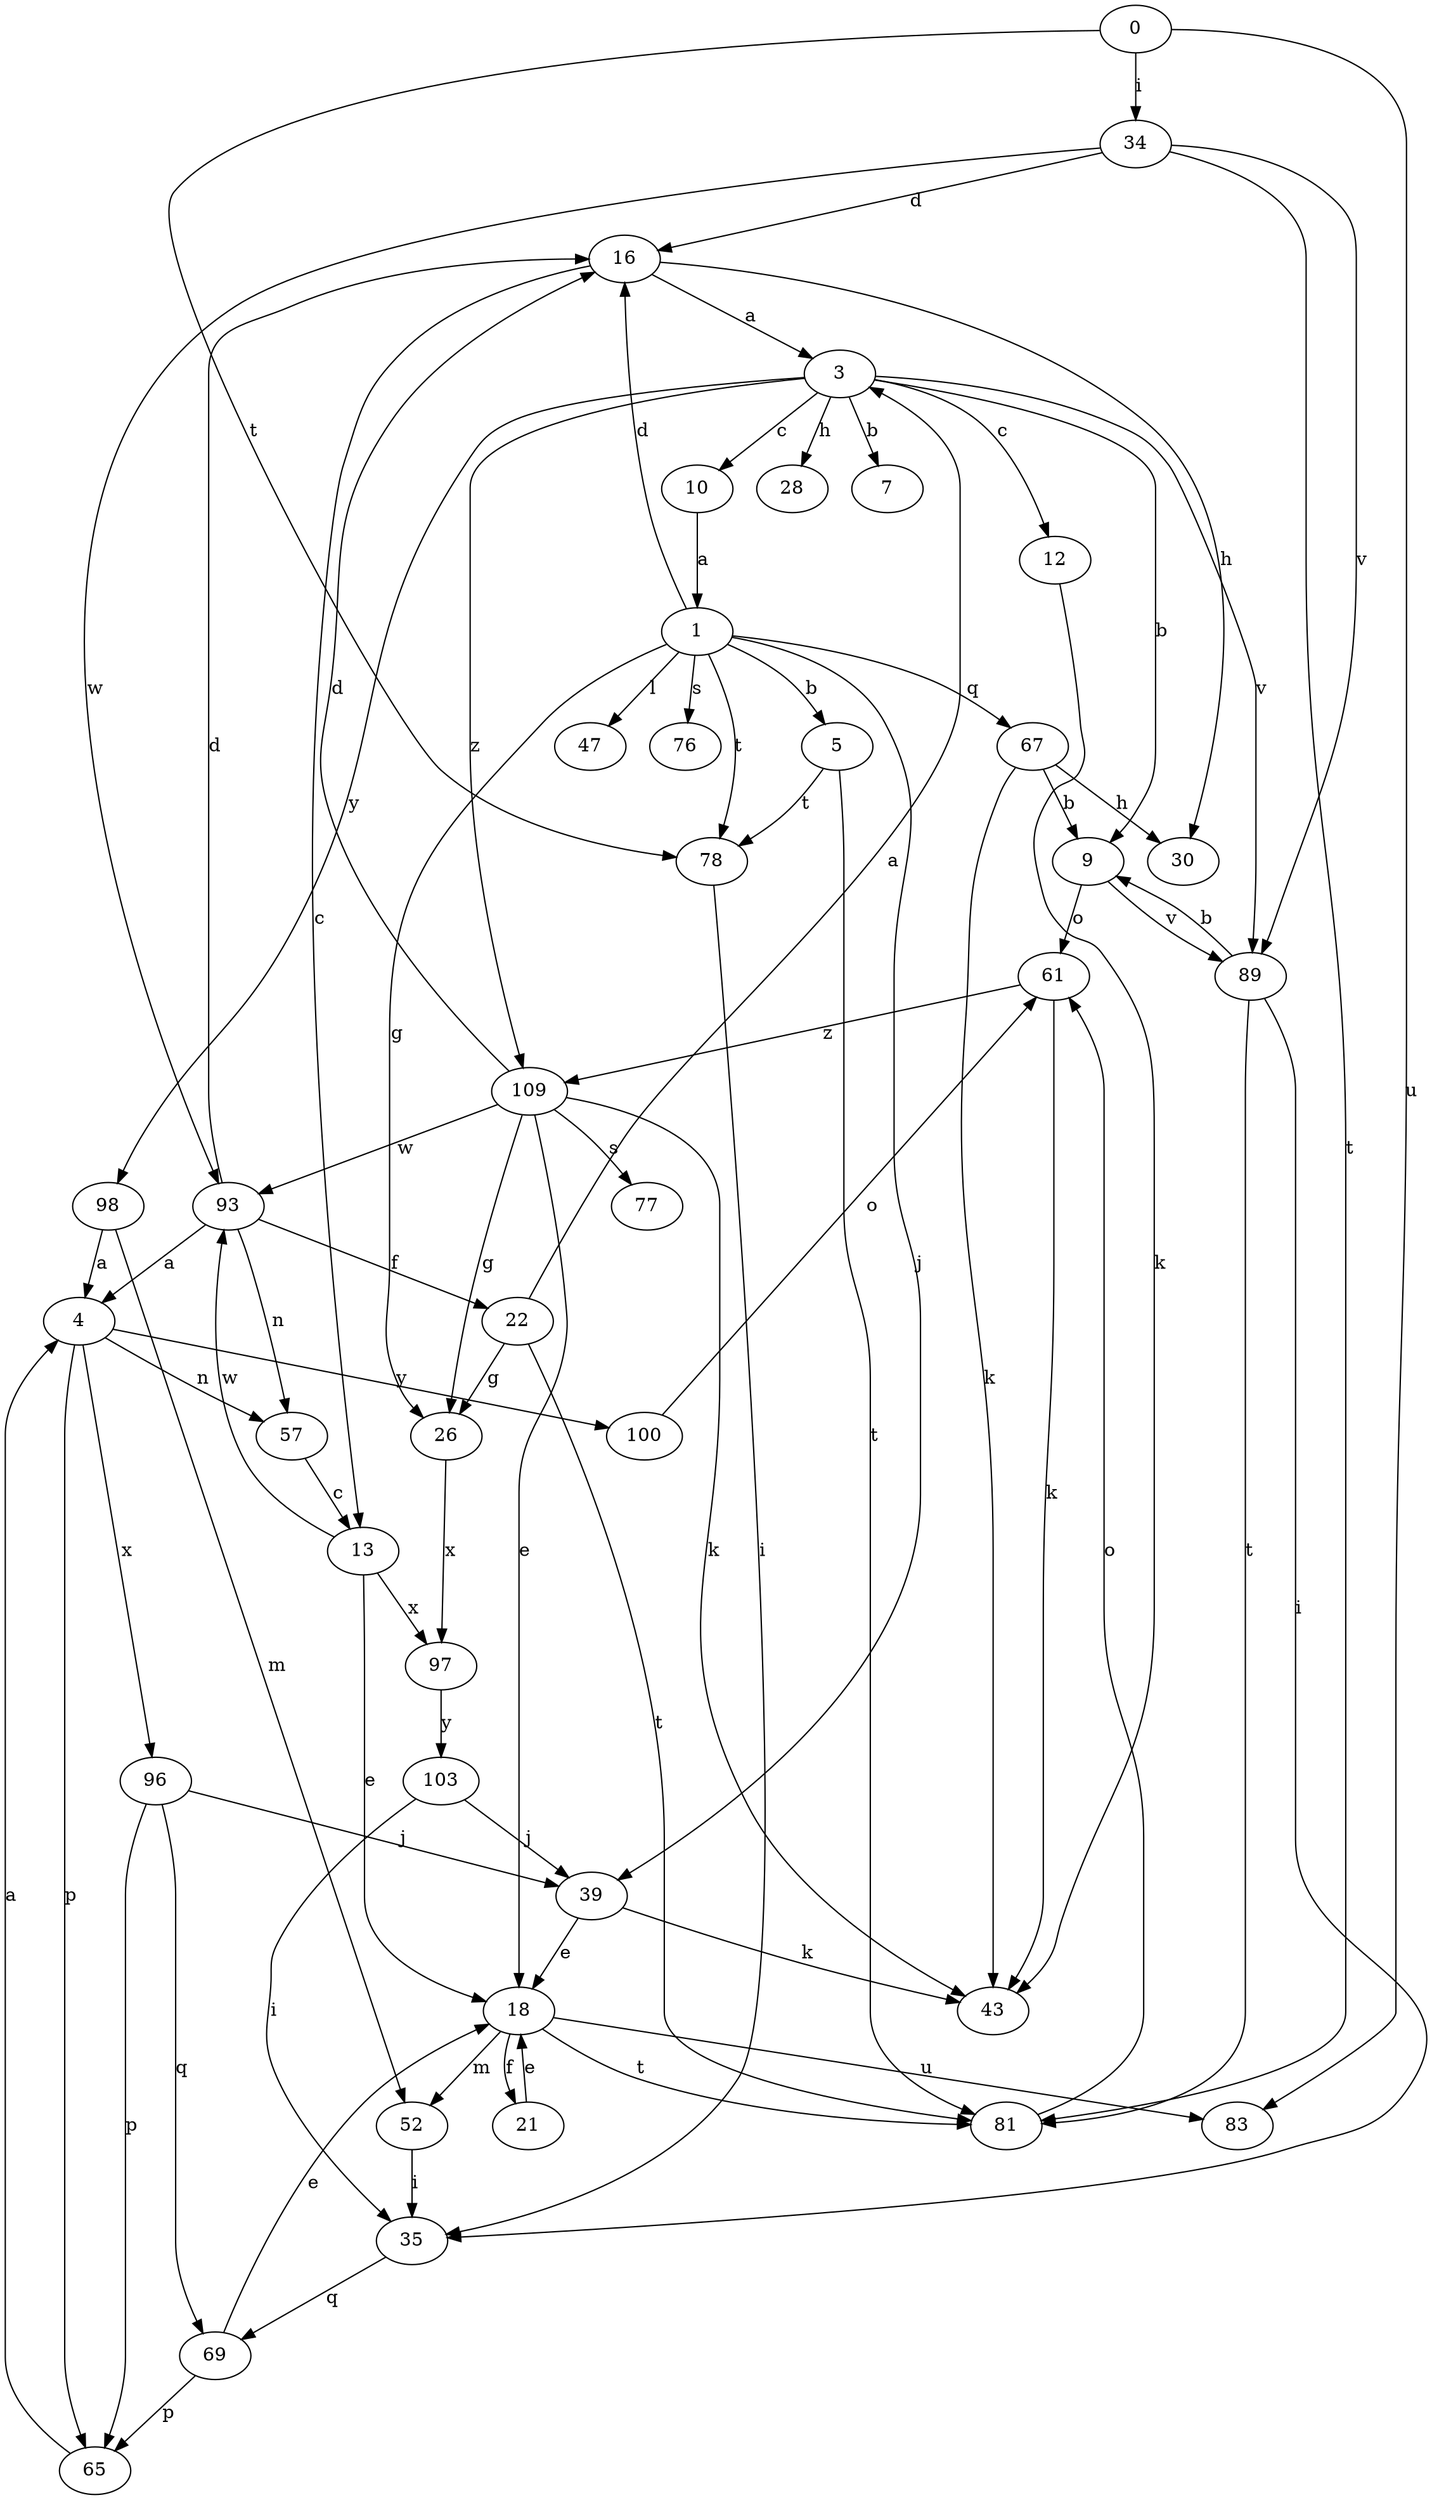 strict digraph  {
0;
1;
3;
4;
5;
7;
9;
10;
12;
13;
16;
18;
21;
22;
26;
28;
30;
34;
35;
39;
43;
47;
52;
57;
61;
65;
67;
69;
76;
77;
78;
81;
83;
89;
93;
96;
97;
98;
100;
103;
109;
0 -> 34  [label=i];
0 -> 78  [label=t];
0 -> 83  [label=u];
1 -> 5  [label=b];
1 -> 16  [label=d];
1 -> 26  [label=g];
1 -> 39  [label=j];
1 -> 47  [label=l];
1 -> 67  [label=q];
1 -> 76  [label=s];
1 -> 78  [label=t];
3 -> 7  [label=b];
3 -> 9  [label=b];
3 -> 10  [label=c];
3 -> 12  [label=c];
3 -> 28  [label=h];
3 -> 89  [label=v];
3 -> 98  [label=y];
3 -> 109  [label=z];
4 -> 57  [label=n];
4 -> 65  [label=p];
4 -> 96  [label=x];
4 -> 100  [label=y];
5 -> 78  [label=t];
5 -> 81  [label=t];
9 -> 61  [label=o];
9 -> 89  [label=v];
10 -> 1  [label=a];
12 -> 43  [label=k];
13 -> 18  [label=e];
13 -> 93  [label=w];
13 -> 97  [label=x];
16 -> 3  [label=a];
16 -> 13  [label=c];
16 -> 30  [label=h];
18 -> 21  [label=f];
18 -> 52  [label=m];
18 -> 81  [label=t];
18 -> 83  [label=u];
21 -> 18  [label=e];
22 -> 3  [label=a];
22 -> 26  [label=g];
22 -> 81  [label=t];
26 -> 97  [label=x];
34 -> 16  [label=d];
34 -> 81  [label=t];
34 -> 89  [label=v];
34 -> 93  [label=w];
35 -> 69  [label=q];
39 -> 18  [label=e];
39 -> 43  [label=k];
52 -> 35  [label=i];
57 -> 13  [label=c];
61 -> 43  [label=k];
61 -> 109  [label=z];
65 -> 4  [label=a];
67 -> 9  [label=b];
67 -> 30  [label=h];
67 -> 43  [label=k];
69 -> 18  [label=e];
69 -> 65  [label=p];
78 -> 35  [label=i];
81 -> 61  [label=o];
89 -> 9  [label=b];
89 -> 35  [label=i];
89 -> 81  [label=t];
93 -> 4  [label=a];
93 -> 16  [label=d];
93 -> 22  [label=f];
93 -> 57  [label=n];
96 -> 39  [label=j];
96 -> 65  [label=p];
96 -> 69  [label=q];
97 -> 103  [label=y];
98 -> 4  [label=a];
98 -> 52  [label=m];
100 -> 61  [label=o];
103 -> 35  [label=i];
103 -> 39  [label=j];
109 -> 16  [label=d];
109 -> 18  [label=e];
109 -> 26  [label=g];
109 -> 43  [label=k];
109 -> 77  [label=s];
109 -> 93  [label=w];
}
